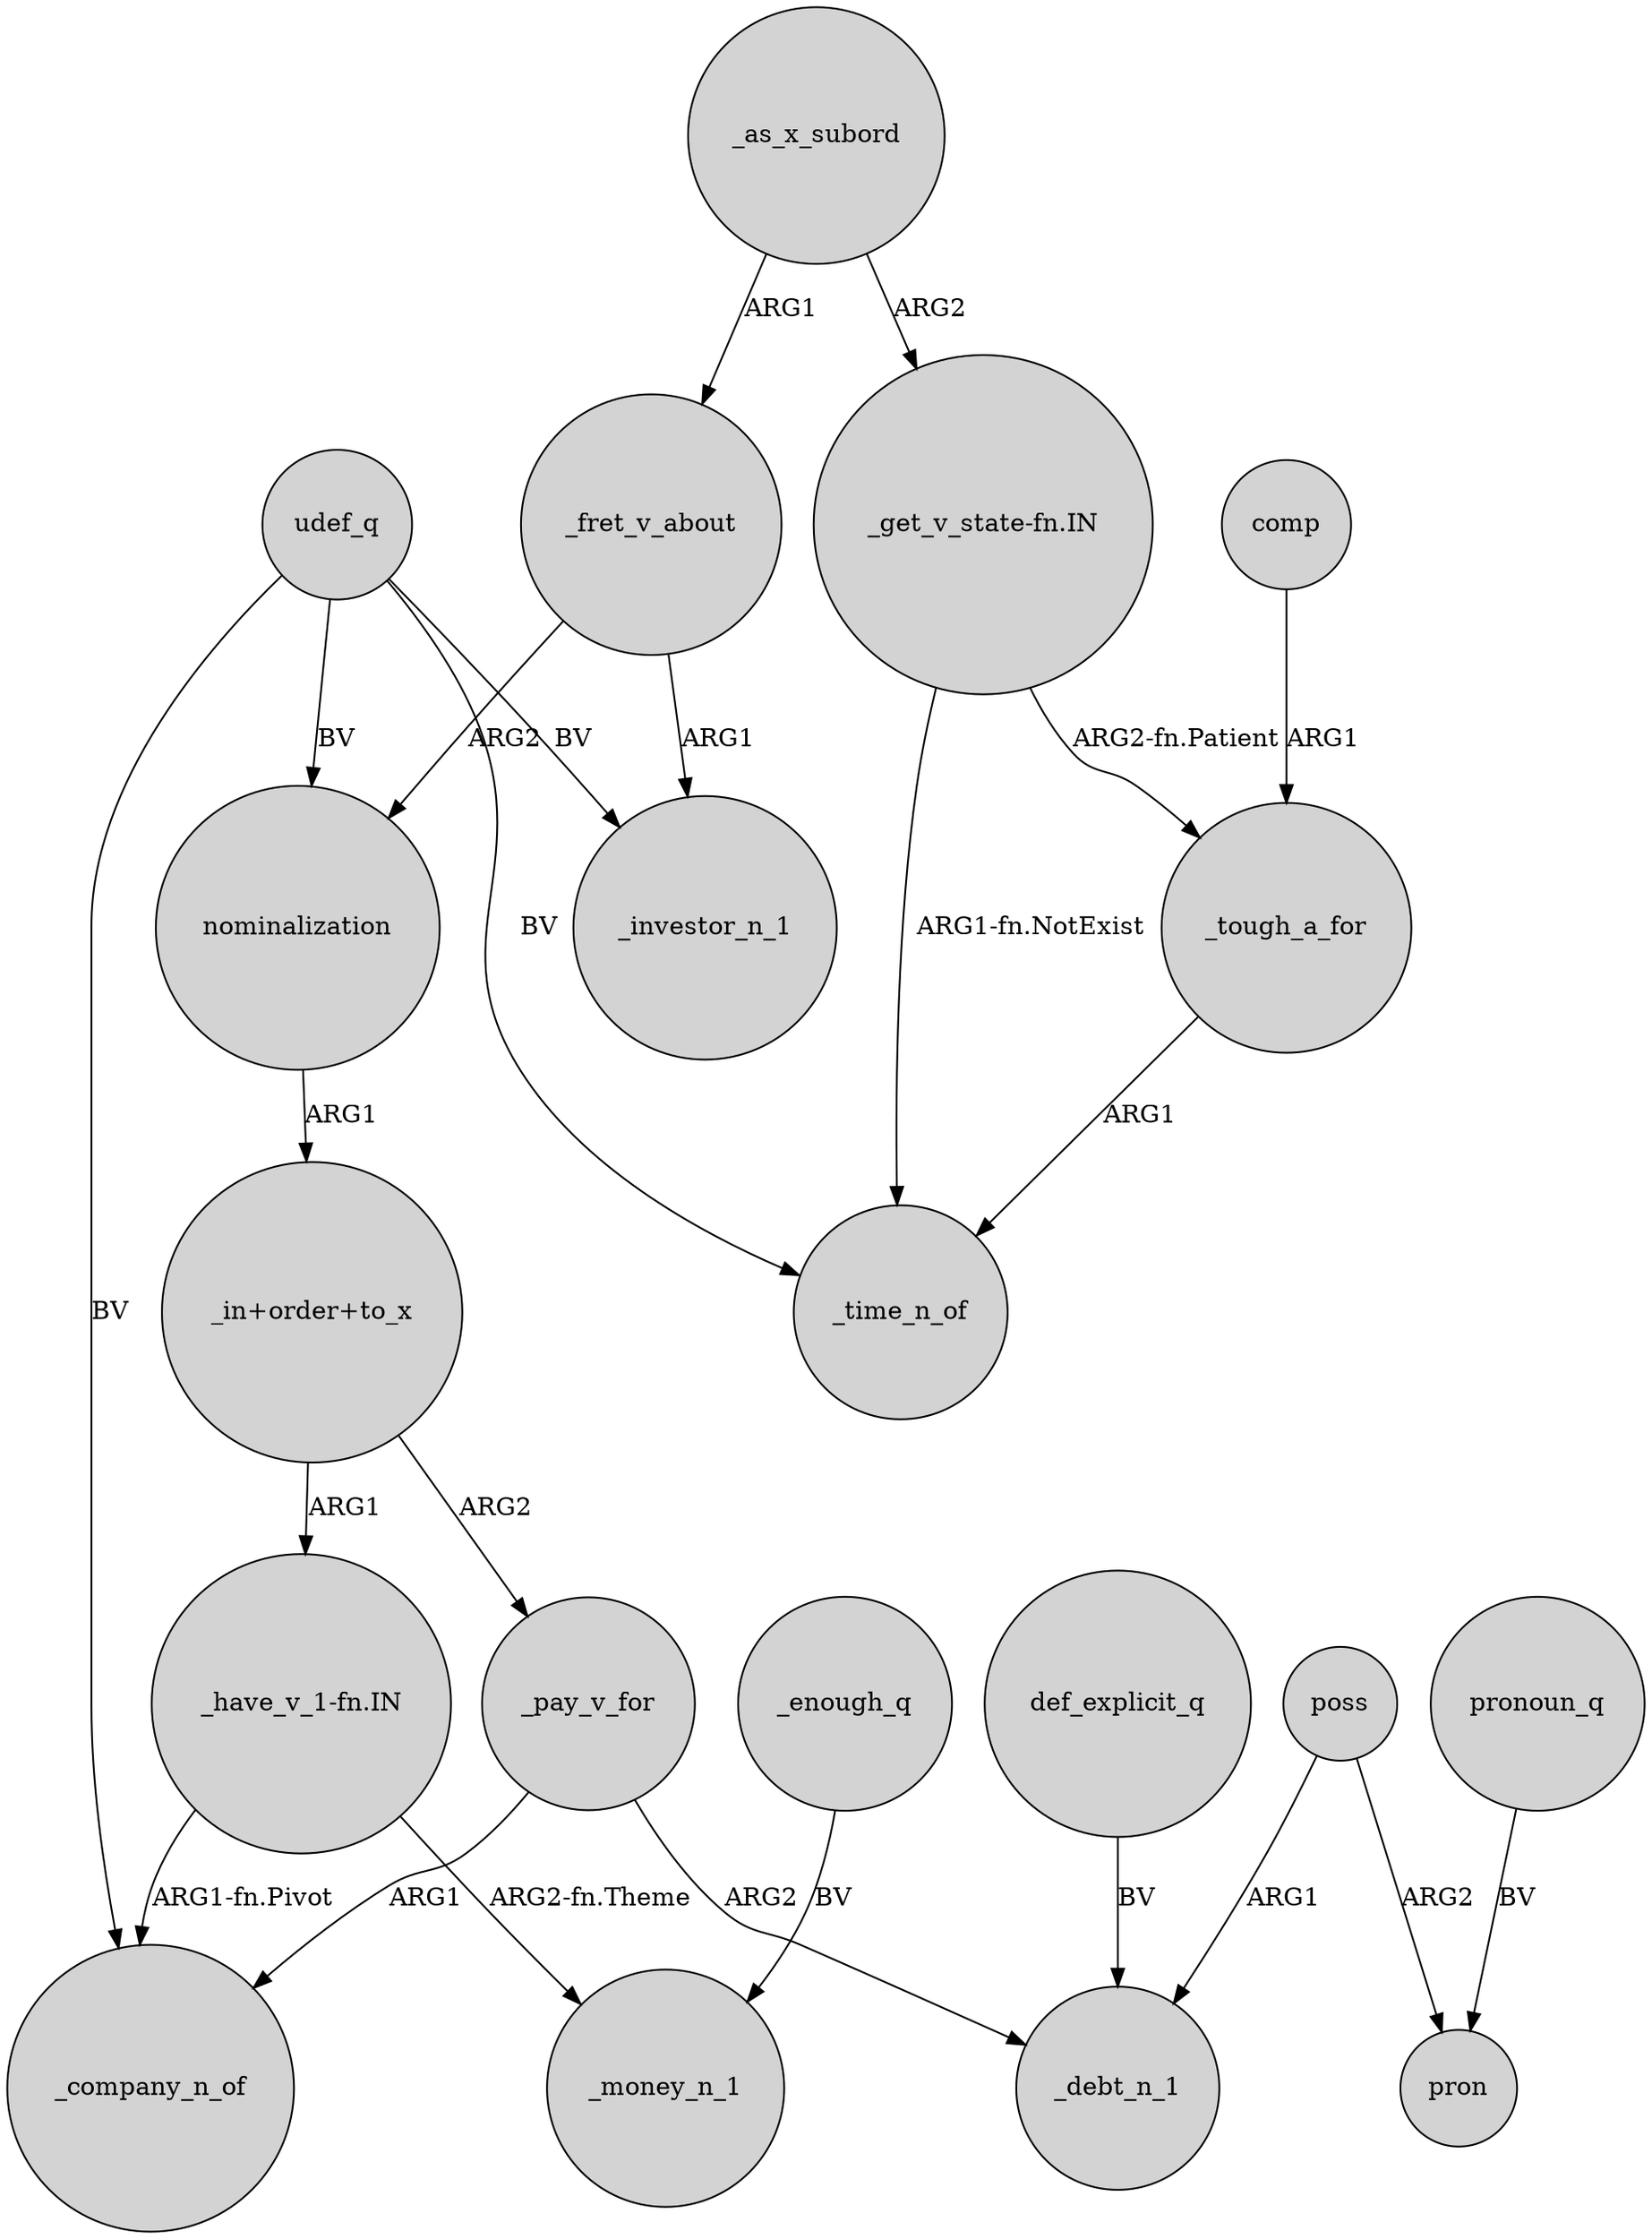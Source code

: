 digraph {
	node [shape=circle style=filled]
	_fret_v_about -> _investor_n_1 [label=ARG1]
	poss -> pron [label=ARG2]
	_as_x_subord -> "_get_v_state-fn.IN" [label=ARG2]
	udef_q -> _investor_n_1 [label=BV]
	"_in+order+to_x" -> _pay_v_for [label=ARG2]
	_pay_v_for -> _company_n_of [label=ARG1]
	_tough_a_for -> _time_n_of [label=ARG1]
	_pay_v_for -> _debt_n_1 [label=ARG2]
	_as_x_subord -> _fret_v_about [label=ARG1]
	def_explicit_q -> _debt_n_1 [label=BV]
	pronoun_q -> pron [label=BV]
	_fret_v_about -> nominalization [label=ARG2]
	nominalization -> "_in+order+to_x" [label=ARG1]
	"_in+order+to_x" -> "_have_v_1-fn.IN" [label=ARG1]
	udef_q -> _time_n_of [label=BV]
	"_get_v_state-fn.IN" -> _time_n_of [label="ARG1-fn.NotExist"]
	udef_q -> nominalization [label=BV]
	_enough_q -> _money_n_1 [label=BV]
	poss -> _debt_n_1 [label=ARG1]
	"_get_v_state-fn.IN" -> _tough_a_for [label="ARG2-fn.Patient"]
	comp -> _tough_a_for [label=ARG1]
	udef_q -> _company_n_of [label=BV]
	"_have_v_1-fn.IN" -> _company_n_of [label="ARG1-fn.Pivot"]
	"_have_v_1-fn.IN" -> _money_n_1 [label="ARG2-fn.Theme"]
}
